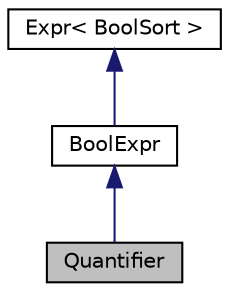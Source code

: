 digraph "Quantifier"
{
  edge [fontname="Helvetica",fontsize="10",labelfontname="Helvetica",labelfontsize="10"];
  node [fontname="Helvetica",fontsize="10",shape=record];
  Node0 [label="Quantifier",height=0.2,width=0.4,color="black", fillcolor="grey75", style="filled", fontcolor="black"];
  Node1 -> Node0 [dir="back",color="midnightblue",fontsize="10",style="solid",fontname="Helvetica"];
  Node1 [label="BoolExpr",height=0.2,width=0.4,color="black", fillcolor="white", style="filled",URL="$classcom_1_1microsoft_1_1z3_1_1_bool_expr.html"];
  Node2 -> Node1 [dir="back",color="midnightblue",fontsize="10",style="solid",fontname="Helvetica"];
  Node2 [label="Expr\< BoolSort \>",height=0.2,width=0.4,color="black", fillcolor="white", style="filled",URL="$classcom_1_1microsoft_1_1z3_1_1_expr.html"];
}
